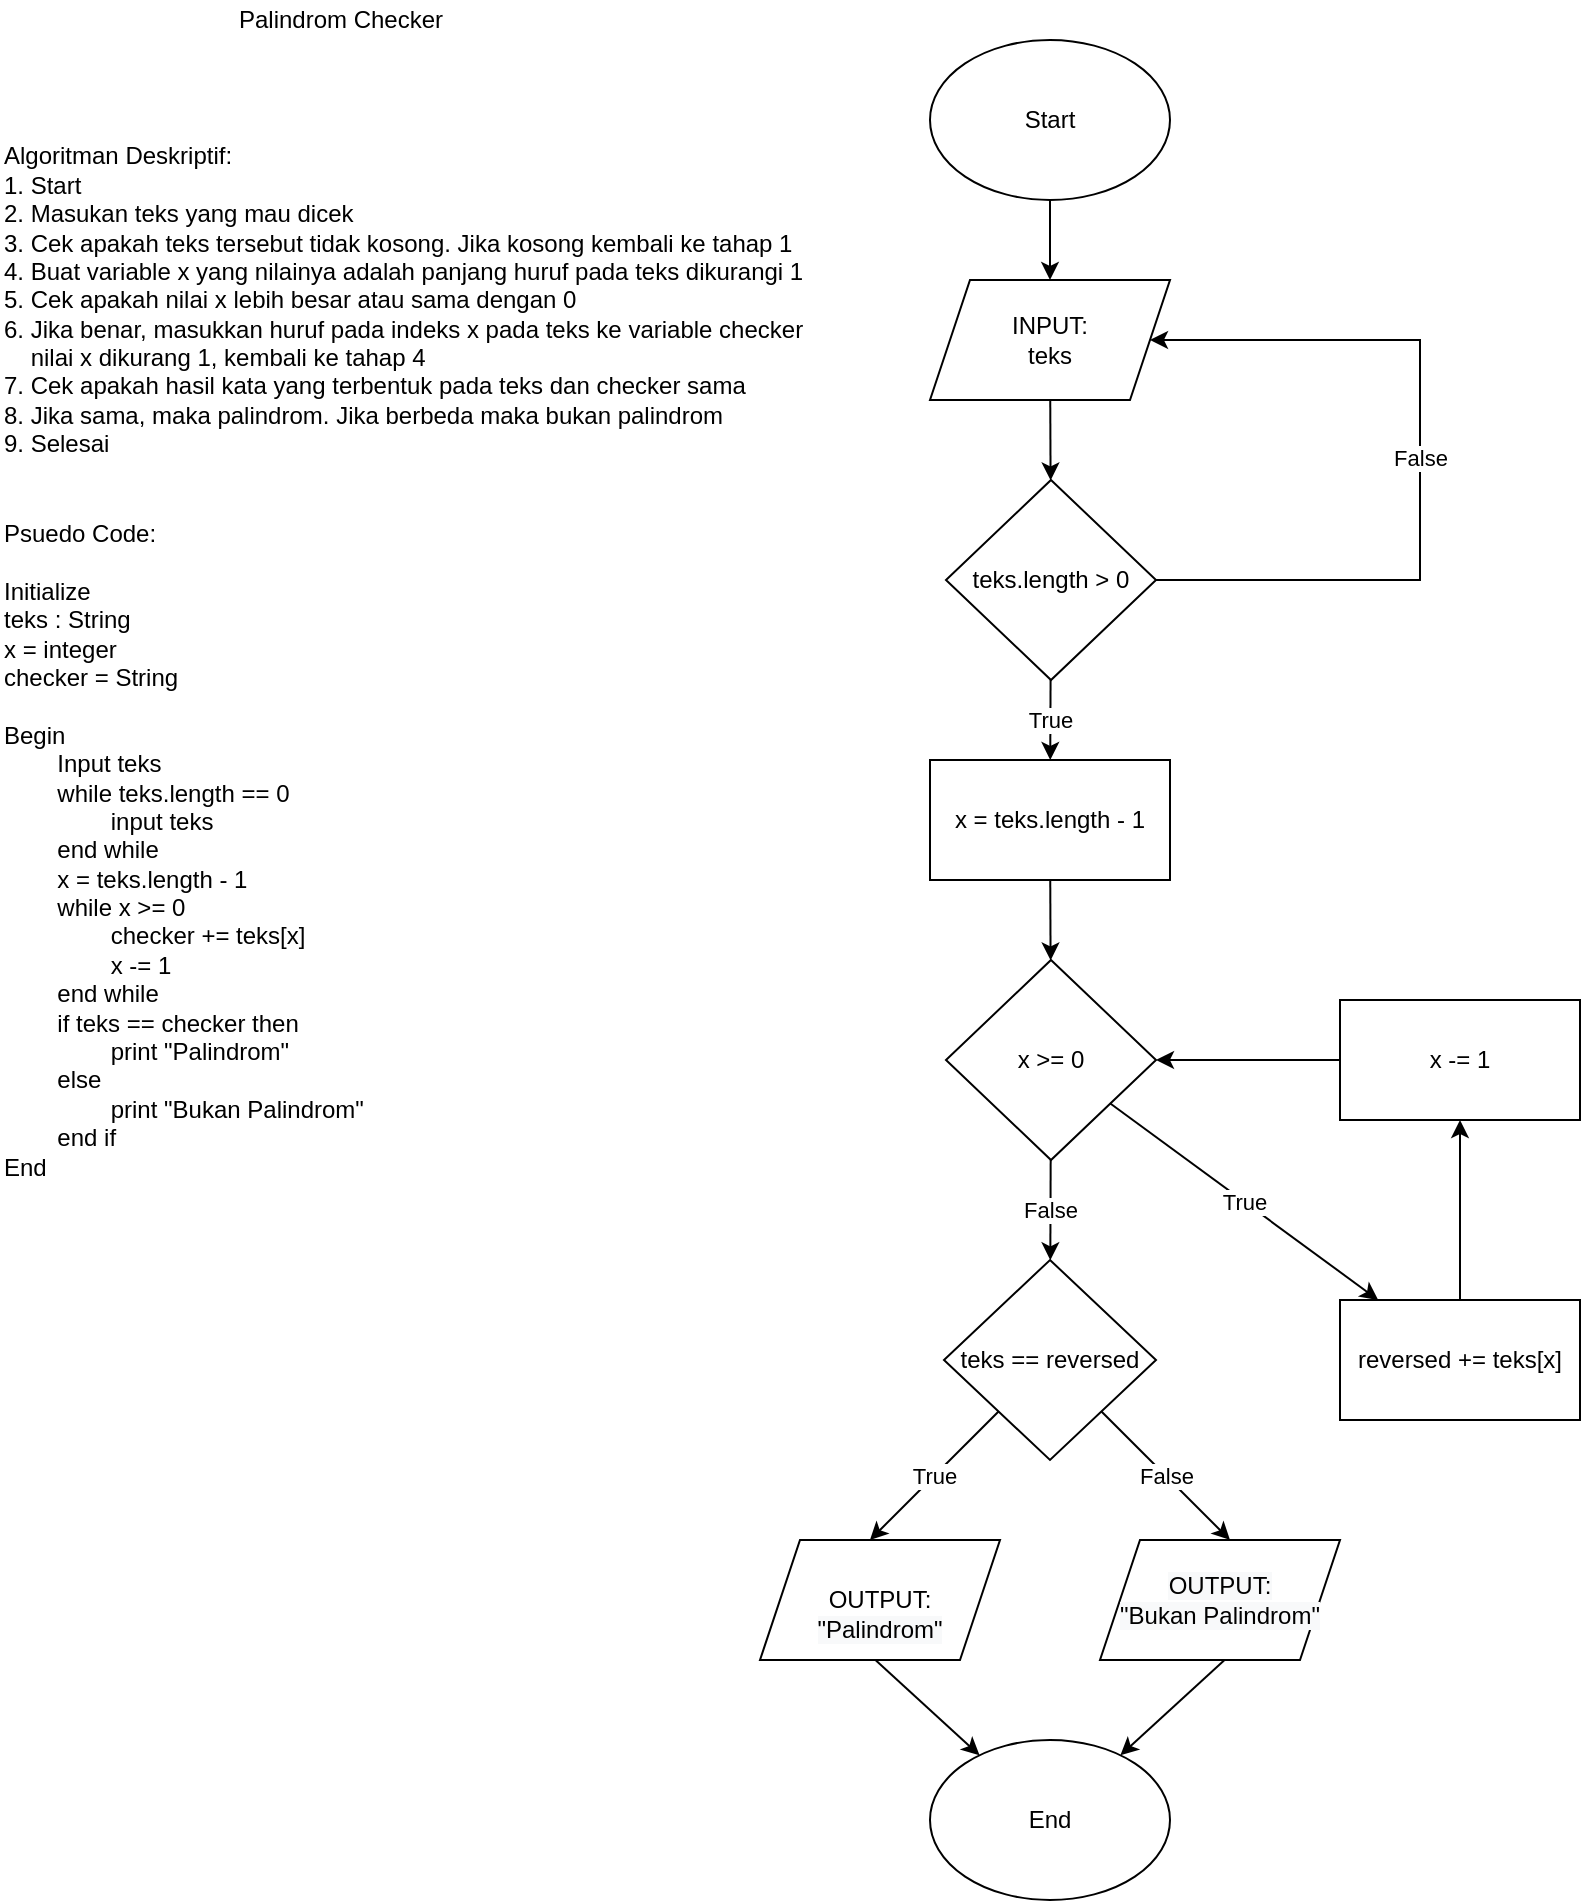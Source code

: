 <mxfile version="16.2.7" type="device"><diagram id="TzwmHVuXoJwONtjWN8YU" name="Page-1"><mxGraphModel dx="2035" dy="667" grid="1" gridSize="10" guides="1" tooltips="1" connect="1" arrows="1" fold="1" page="1" pageScale="1" pageWidth="850" pageHeight="1100" math="0" shadow="0"><root><mxCell id="0"/><mxCell id="1" parent="0"/><mxCell id="dVH_zuSkdQ6qBes_Dng0-1" value="Palindrom Checker&lt;br&gt;" style="text;html=1;align=center;verticalAlign=middle;resizable=0;points=[];autosize=1;strokeColor=none;fillColor=none;" parent="1" vertex="1"><mxGeometry x="10" y="20" width="120" height="20" as="geometry"/></mxCell><mxCell id="dVH_zuSkdQ6qBes_Dng0-2" value="Start" style="ellipse;whiteSpace=wrap;html=1;" parent="1" vertex="1"><mxGeometry x="365" y="40" width="120" height="80" as="geometry"/></mxCell><mxCell id="dVH_zuSkdQ6qBes_Dng0-3" value="INPUT:&lt;br&gt;teks" style="shape=parallelogram;perimeter=parallelogramPerimeter;whiteSpace=wrap;html=1;fixedSize=1;" parent="1" vertex="1"><mxGeometry x="365" y="160" width="120" height="60" as="geometry"/></mxCell><mxCell id="dVH_zuSkdQ6qBes_Dng0-4" value="teks.length &amp;gt; 0" style="rhombus;whiteSpace=wrap;html=1;" parent="1" vertex="1"><mxGeometry x="373" y="260" width="105" height="100" as="geometry"/></mxCell><mxCell id="dVH_zuSkdQ6qBes_Dng0-5" value="" style="endArrow=classic;html=1;rounded=0;" parent="1" source="dVH_zuSkdQ6qBes_Dng0-2" target="dVH_zuSkdQ6qBes_Dng0-3" edge="1"><mxGeometry width="50" height="50" relative="1" as="geometry"><mxPoint x="420" y="90" as="sourcePoint"/><mxPoint x="450" y="70" as="targetPoint"/></mxGeometry></mxCell><mxCell id="dVH_zuSkdQ6qBes_Dng0-6" value="" style="endArrow=classic;html=1;rounded=0;" parent="1" source="dVH_zuSkdQ6qBes_Dng0-3" target="dVH_zuSkdQ6qBes_Dng0-4" edge="1"><mxGeometry width="50" height="50" relative="1" as="geometry"><mxPoint x="400" y="420" as="sourcePoint"/><mxPoint x="450" y="370" as="targetPoint"/></mxGeometry></mxCell><mxCell id="dVH_zuSkdQ6qBes_Dng0-7" value="False" style="endArrow=classic;html=1;rounded=0;" parent="1" source="dVH_zuSkdQ6qBes_Dng0-4" target="dVH_zuSkdQ6qBes_Dng0-3" edge="1"><mxGeometry width="50" height="50" relative="1" as="geometry"><mxPoint x="400" y="420" as="sourcePoint"/><mxPoint x="580" y="310" as="targetPoint"/><Array as="points"><mxPoint x="610" y="310"/><mxPoint x="610" y="190"/></Array></mxGeometry></mxCell><mxCell id="dVH_zuSkdQ6qBes_Dng0-8" value="x &amp;gt;= 0" style="rhombus;whiteSpace=wrap;html=1;" parent="1" vertex="1"><mxGeometry x="373" y="500" width="105" height="100" as="geometry"/></mxCell><mxCell id="dVH_zuSkdQ6qBes_Dng0-9" value="x = teks.length - 1" style="rounded=0;whiteSpace=wrap;html=1;" parent="1" vertex="1"><mxGeometry x="365" y="400" width="120" height="60" as="geometry"/></mxCell><mxCell id="dVH_zuSkdQ6qBes_Dng0-10" value="True" style="endArrow=classic;html=1;rounded=0;" parent="1" source="dVH_zuSkdQ6qBes_Dng0-4" target="dVH_zuSkdQ6qBes_Dng0-9" edge="1"><mxGeometry width="50" height="50" relative="1" as="geometry"><mxPoint x="400" y="420" as="sourcePoint"/><mxPoint x="450" y="370" as="targetPoint"/></mxGeometry></mxCell><mxCell id="dVH_zuSkdQ6qBes_Dng0-11" value="" style="endArrow=classic;html=1;rounded=0;" parent="1" source="dVH_zuSkdQ6qBes_Dng0-9" target="dVH_zuSkdQ6qBes_Dng0-8" edge="1"><mxGeometry width="50" height="50" relative="1" as="geometry"><mxPoint x="400" y="420" as="sourcePoint"/><mxPoint x="450" y="370" as="targetPoint"/></mxGeometry></mxCell><mxCell id="dVH_zuSkdQ6qBes_Dng0-12" value="reversed += teks[x]" style="rounded=0;whiteSpace=wrap;html=1;" parent="1" vertex="1"><mxGeometry x="570" y="670" width="120" height="60" as="geometry"/></mxCell><mxCell id="dVH_zuSkdQ6qBes_Dng0-17" style="edgeStyle=orthogonalEdgeStyle;rounded=0;orthogonalLoop=1;jettySize=auto;html=1;exitX=0.5;exitY=1;exitDx=0;exitDy=0;" parent="1" source="dVH_zuSkdQ6qBes_Dng0-13" edge="1"><mxGeometry relative="1" as="geometry"><mxPoint x="630" y="580" as="targetPoint"/></mxGeometry></mxCell><mxCell id="dVH_zuSkdQ6qBes_Dng0-13" value="x -= 1" style="rounded=0;whiteSpace=wrap;html=1;" parent="1" vertex="1"><mxGeometry x="570" y="520" width="120" height="60" as="geometry"/></mxCell><mxCell id="dVH_zuSkdQ6qBes_Dng0-14" value="True" style="endArrow=classic;html=1;rounded=0;" parent="1" source="dVH_zuSkdQ6qBes_Dng0-8" target="dVH_zuSkdQ6qBes_Dng0-12" edge="1"><mxGeometry width="50" height="50" relative="1" as="geometry"><mxPoint x="400" y="620" as="sourcePoint"/><mxPoint x="450" y="570" as="targetPoint"/></mxGeometry></mxCell><mxCell id="dVH_zuSkdQ6qBes_Dng0-15" value="" style="endArrow=classic;html=1;rounded=0;" parent="1" source="dVH_zuSkdQ6qBes_Dng0-12" target="dVH_zuSkdQ6qBes_Dng0-13" edge="1"><mxGeometry width="50" height="50" relative="1" as="geometry"><mxPoint x="400" y="620" as="sourcePoint"/><mxPoint x="450" y="570" as="targetPoint"/></mxGeometry></mxCell><mxCell id="dVH_zuSkdQ6qBes_Dng0-16" value="" style="endArrow=classic;html=1;rounded=0;" parent="1" source="dVH_zuSkdQ6qBes_Dng0-13" target="dVH_zuSkdQ6qBes_Dng0-8" edge="1"><mxGeometry width="50" height="50" relative="1" as="geometry"><mxPoint x="400" y="620" as="sourcePoint"/><mxPoint x="450" y="570" as="targetPoint"/></mxGeometry></mxCell><mxCell id="dVH_zuSkdQ6qBes_Dng0-19" value="False" style="endArrow=classic;html=1;rounded=0;" parent="1" source="dVH_zuSkdQ6qBes_Dng0-8" target="dVH_zuSkdQ6qBes_Dng0-21" edge="1"><mxGeometry width="50" height="50" relative="1" as="geometry"><mxPoint x="400" y="620" as="sourcePoint"/><mxPoint x="425.5" y="650" as="targetPoint"/></mxGeometry></mxCell><mxCell id="dVH_zuSkdQ6qBes_Dng0-21" value="teks == reversed" style="rhombus;whiteSpace=wrap;html=1;" parent="1" vertex="1"><mxGeometry x="372" y="650" width="106" height="100" as="geometry"/></mxCell><mxCell id="dVH_zuSkdQ6qBes_Dng0-25" value="End" style="ellipse;whiteSpace=wrap;html=1;" parent="1" vertex="1"><mxGeometry x="365" y="890" width="120" height="80" as="geometry"/></mxCell><mxCell id="dVH_zuSkdQ6qBes_Dng0-26" value="True" style="endArrow=classic;html=1;rounded=0;" parent="1" source="dVH_zuSkdQ6qBes_Dng0-21" edge="1"><mxGeometry width="50" height="50" relative="1" as="geometry"><mxPoint x="400" y="910" as="sourcePoint"/><mxPoint x="335" y="790" as="targetPoint"/></mxGeometry></mxCell><mxCell id="dVH_zuSkdQ6qBes_Dng0-27" value="" style="endArrow=classic;html=1;rounded=0;" parent="1" target="dVH_zuSkdQ6qBes_Dng0-25" edge="1"><mxGeometry width="50" height="50" relative="1" as="geometry"><mxPoint x="512.273" y="850" as="sourcePoint"/><mxPoint x="450" y="860" as="targetPoint"/></mxGeometry></mxCell><mxCell id="dVH_zuSkdQ6qBes_Dng0-28" value="False" style="endArrow=classic;html=1;rounded=0;" parent="1" source="dVH_zuSkdQ6qBes_Dng0-21" edge="1"><mxGeometry width="50" height="50" relative="1" as="geometry"><mxPoint x="400" y="910" as="sourcePoint"/><mxPoint x="515" y="790" as="targetPoint"/></mxGeometry></mxCell><mxCell id="dVH_zuSkdQ6qBes_Dng0-29" value="" style="endArrow=classic;html=1;rounded=0;" parent="1" target="dVH_zuSkdQ6qBes_Dng0-25" edge="1"><mxGeometry width="50" height="50" relative="1" as="geometry"><mxPoint x="337.727" y="850" as="sourcePoint"/><mxPoint x="450" y="860" as="targetPoint"/></mxGeometry></mxCell><mxCell id="dVH_zuSkdQ6qBes_Dng0-30" value="Algoritman Deskriptif:&lt;br&gt;1. Start&lt;br&gt;2. Masukan teks yang mau dicek&lt;br&gt;3. Cek apakah teks tersebut tidak kosong. Jika kosong kembali ke tahap 1&lt;br&gt;4. Buat variable x yang nilainya adalah panjang huruf pada teks dikurangi 1&lt;br&gt;5. Cek apakah nilai x lebih besar atau sama dengan 0&lt;br&gt;6. Jika benar, masukkan huruf pada indeks x pada teks ke variable checker&lt;br&gt;&amp;nbsp; &amp;nbsp; nilai x dikurang 1, kembali ke tahap 4&lt;br&gt;7. Cek apakah hasil kata yang terbentuk pada teks dan checker sama&lt;br&gt;8. Jika sama, maka palindrom. Jika berbeda maka bukan palindrom&lt;br&gt;9. Selesai" style="text;html=1;align=left;verticalAlign=middle;resizable=0;points=[];autosize=1;strokeColor=none;fillColor=none;" parent="1" vertex="1"><mxGeometry x="-100" y="90" width="420" height="160" as="geometry"/></mxCell><mxCell id="dVH_zuSkdQ6qBes_Dng0-31" value="Psuedo Code:&lt;br&gt;&lt;br&gt;Initialize&lt;br&gt;teks : String&lt;br&gt;x = integer&lt;br&gt;checker = String&lt;br&gt;&lt;br&gt;Begin&lt;br&gt;&lt;span style=&quot;white-space: pre&quot;&gt;&#9;&lt;/span&gt;Input teks&lt;br&gt;&lt;span style=&quot;white-space: pre&quot;&gt;&#9;&lt;/span&gt;while teks.length == 0&lt;br&gt;&lt;span style=&quot;white-space: pre&quot;&gt;&#9;&lt;span style=&quot;white-space: pre&quot;&gt;&#9;&lt;/span&gt;i&lt;/span&gt;nput teks&lt;br&gt;&lt;span style=&quot;white-space: pre&quot;&gt;&#9;&lt;/span&gt;end while&lt;br&gt;&lt;span style=&quot;white-space: pre&quot;&gt;&#9;&lt;/span&gt;x = teks.length - 1&lt;br&gt;&lt;span style=&quot;white-space: pre&quot;&gt;&#9;&lt;/span&gt;while x &amp;gt;= 0&lt;br&gt;&lt;span style=&quot;white-space: pre&quot;&gt;&#9;&lt;/span&gt;&lt;span style=&quot;white-space: pre&quot;&gt;&#9;&lt;/span&gt;checker += teks[x]&lt;br&gt;&lt;span style=&quot;white-space: pre&quot;&gt;&#9;&lt;/span&gt;&lt;span style=&quot;white-space: pre&quot;&gt;&#9;&lt;/span&gt;x -= 1&lt;br&gt;&lt;span style=&quot;white-space: pre&quot;&gt;&#9;&lt;/span&gt;end while&lt;br&gt;&lt;span style=&quot;white-space: pre&quot;&gt;&#9;&lt;/span&gt;if teks == checker then&lt;br&gt;&lt;span style=&quot;white-space: pre&quot;&gt;&#9;&lt;/span&gt;&lt;span style=&quot;white-space: pre&quot;&gt;&#9;&lt;/span&gt;print &quot;Palindrom&quot;&lt;br&gt;&lt;span style=&quot;white-space: pre&quot;&gt;&#9;&lt;/span&gt;else&amp;nbsp;&lt;br&gt;&lt;span style=&quot;white-space: pre&quot;&gt;&#9;&lt;/span&gt;&lt;span style=&quot;white-space: pre&quot;&gt;&#9;&lt;/span&gt;print &quot;Bukan Palindrom&quot;&lt;br&gt;&lt;span style=&quot;white-space: pre&quot;&gt;&#9;&lt;/span&gt;end if&lt;br&gt;End" style="text;html=1;align=left;verticalAlign=middle;resizable=0;points=[];autosize=1;strokeColor=none;fillColor=none;" parent="1" vertex="1"><mxGeometry x="-100" y="280" width="200" height="330" as="geometry"/></mxCell><mxCell id="quiCo3jz9sc28bLslvk--1" value="&lt;br&gt;OUTPUT:&lt;br&gt;&lt;span style=&quot;color: rgb(0 , 0 , 0) ; font-family: &amp;#34;helvetica&amp;#34; ; font-size: 12px ; font-style: normal ; font-weight: 400 ; letter-spacing: normal ; text-align: center ; text-indent: 0px ; text-transform: none ; word-spacing: 0px ; background-color: rgb(248 , 249 , 250) ; display: inline ; float: none&quot;&gt;&quot;Palindrom&quot;&lt;/span&gt;&lt;br&gt;" style="shape=parallelogram;perimeter=parallelogramPerimeter;whiteSpace=wrap;html=1;fixedSize=1;" parent="1" vertex="1"><mxGeometry x="280" y="790" width="120" height="60" as="geometry"/></mxCell><mxCell id="quiCo3jz9sc28bLslvk--2" value="&lt;span style=&quot;color: rgb(0 , 0 , 0) ; font-family: &amp;#34;helvetica&amp;#34; ; font-size: 12px ; font-style: normal ; font-weight: 400 ; letter-spacing: normal ; text-align: center ; text-indent: 0px ; text-transform: none ; word-spacing: 0px ; background-color: rgb(248 , 249 , 250) ; display: inline ; float: none&quot;&gt;OUTPUT:&lt;br&gt;&quot;Bukan Palindrom&quot;&lt;/span&gt;" style="shape=parallelogram;perimeter=parallelogramPerimeter;whiteSpace=wrap;html=1;fixedSize=1;" parent="1" vertex="1"><mxGeometry x="450" y="790" width="120" height="60" as="geometry"/></mxCell></root></mxGraphModel></diagram></mxfile>